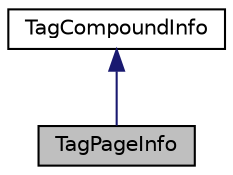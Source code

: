 digraph "TagPageInfo"
{
 // INTERACTIVE_SVG=YES
 // LATEX_PDF_SIZE
  edge [fontname="Helvetica",fontsize="10",labelfontname="Helvetica",labelfontsize="10"];
  node [fontname="Helvetica",fontsize="10",shape=record];
  Node1 [label="TagPageInfo",height=0.2,width=0.4,color="black", fillcolor="grey75", style="filled", fontcolor="black",tooltip="Container for page specific info that can be read from a tagfile"];
  Node2 -> Node1 [dir="back",color="midnightblue",fontsize="10",style="solid",fontname="Helvetica"];
  Node2 [label="TagCompoundInfo",height=0.2,width=0.4,color="black", fillcolor="white", style="filled",URL="$d6/d4b/class_tag_compound_info.html",tooltip="Base class for all compound types"];
}

